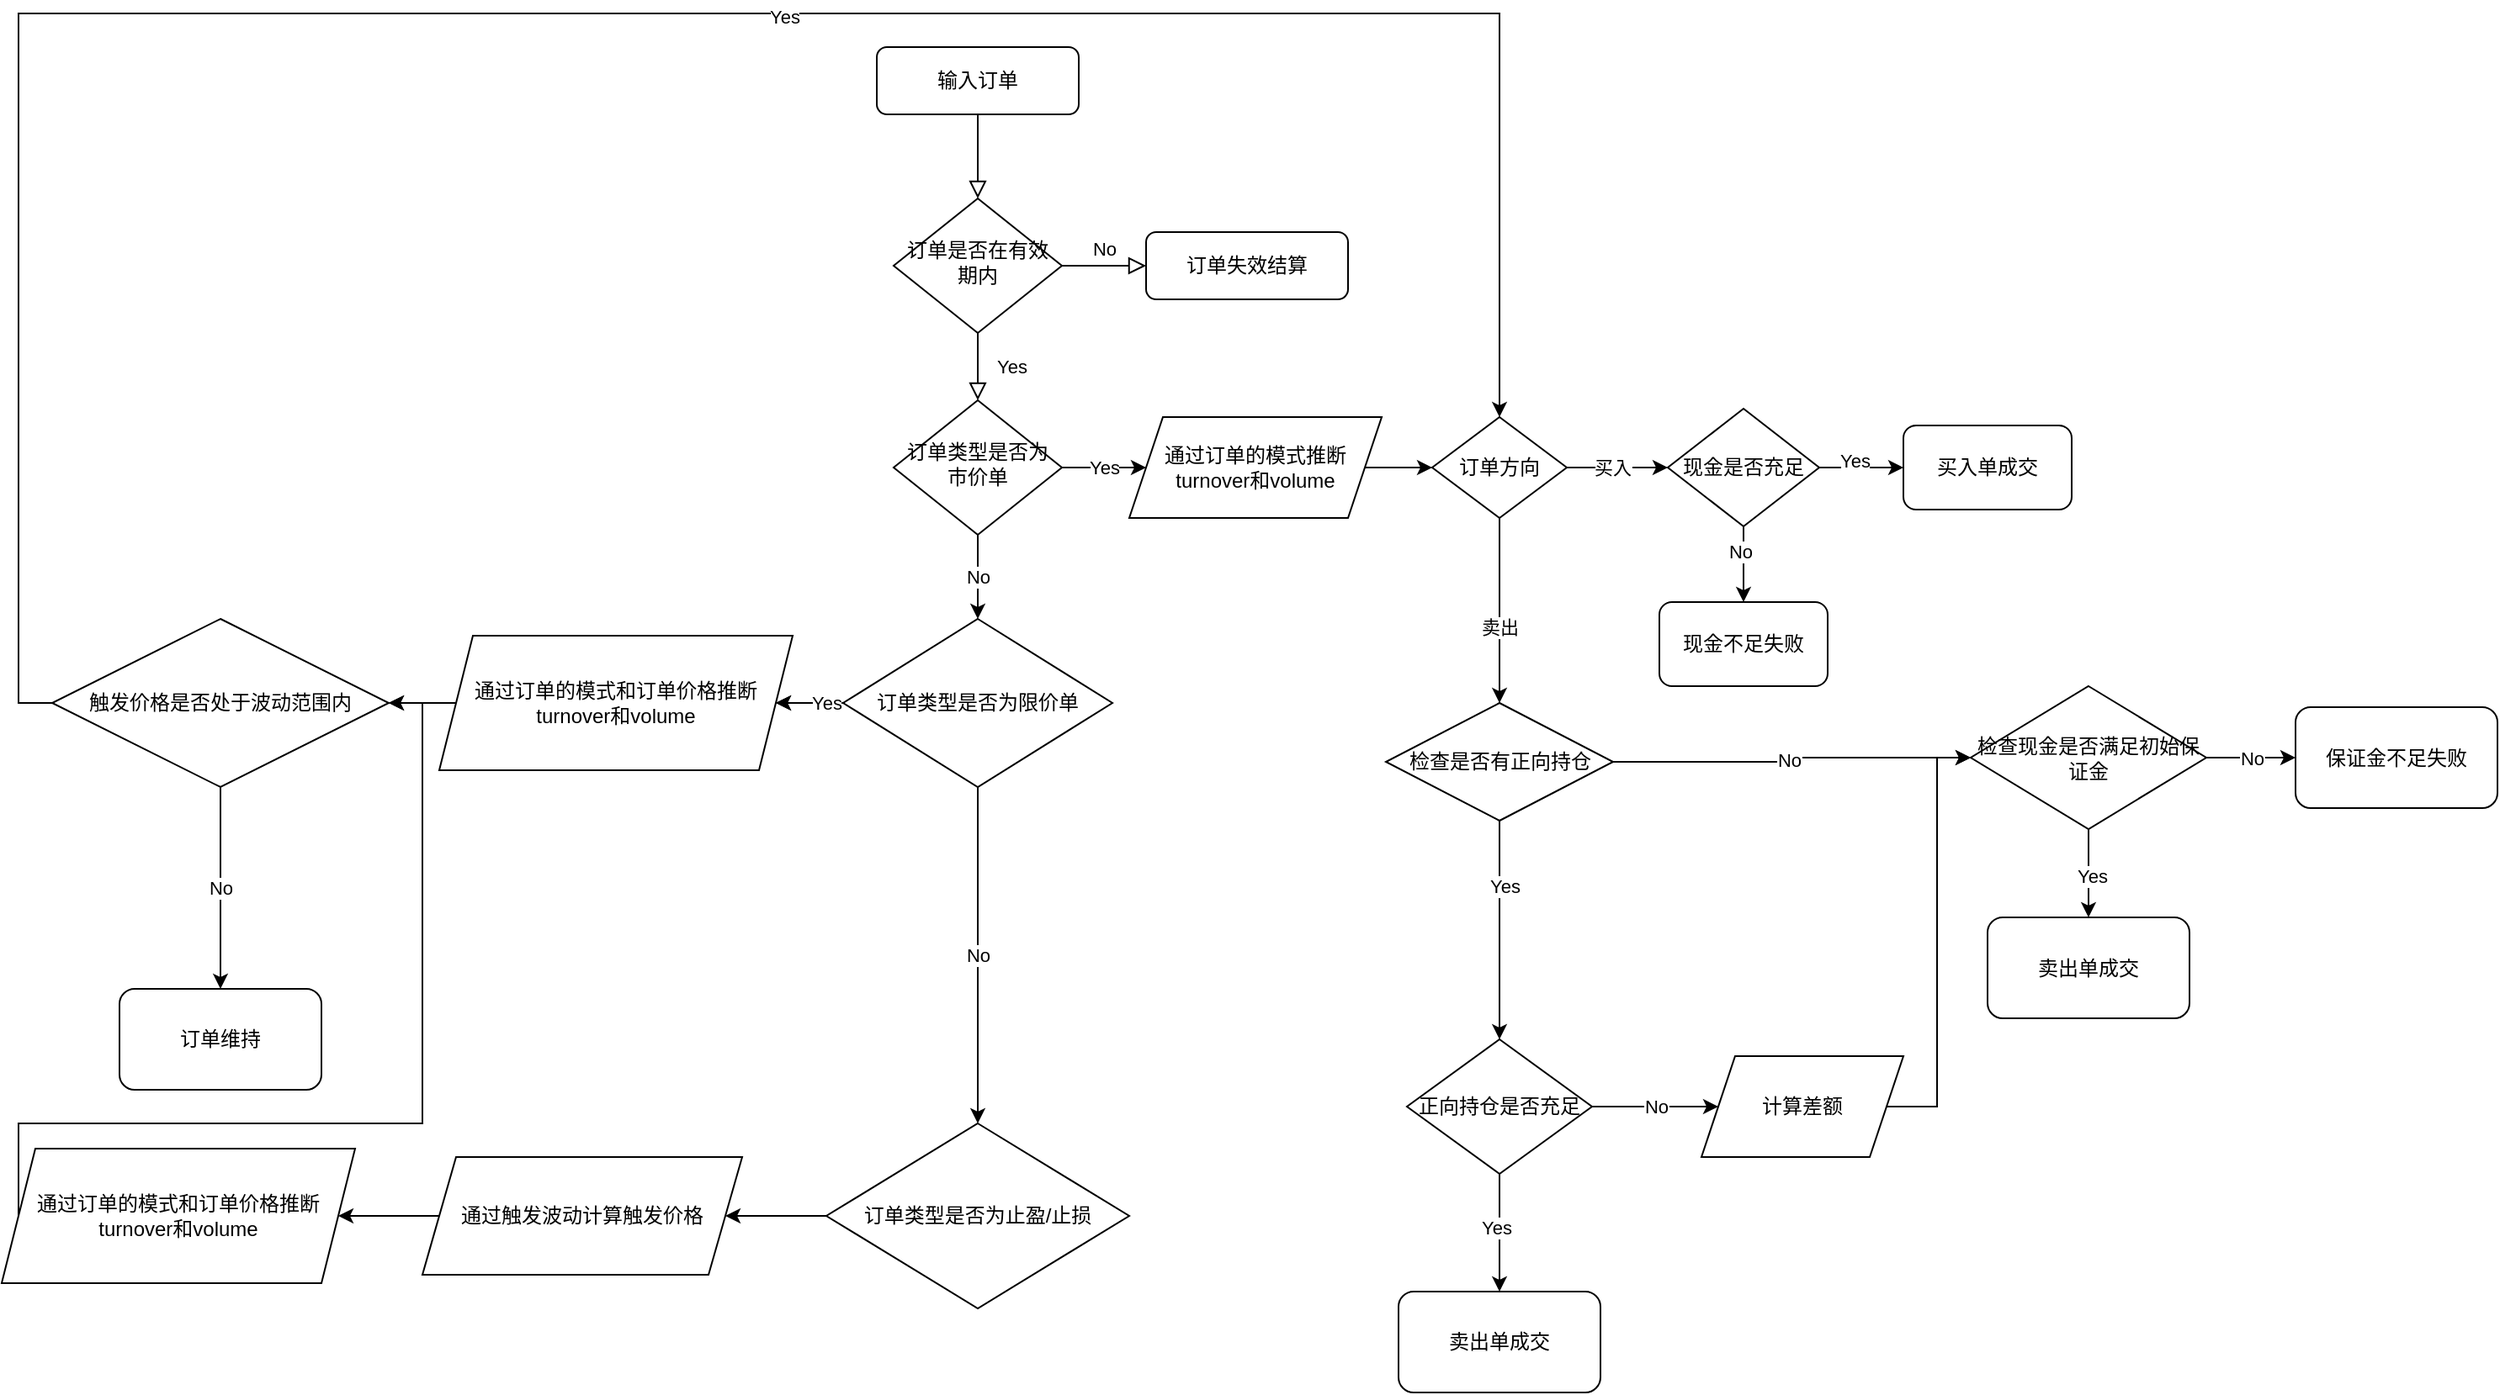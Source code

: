 <mxfile version="26.0.16">
  <diagram id="C5RBs43oDa-KdzZeNtuy" name="Page-1">
    <mxGraphModel dx="2006" dy="665" grid="1" gridSize="10" guides="1" tooltips="1" connect="1" arrows="1" fold="1" page="1" pageScale="1" pageWidth="827" pageHeight="1169" math="0" shadow="0">
      <root>
        <mxCell id="WIyWlLk6GJQsqaUBKTNV-0" />
        <mxCell id="WIyWlLk6GJQsqaUBKTNV-1" parent="WIyWlLk6GJQsqaUBKTNV-0" />
        <mxCell id="WIyWlLk6GJQsqaUBKTNV-2" value="" style="rounded=0;html=1;jettySize=auto;orthogonalLoop=1;fontSize=11;endArrow=block;endFill=0;endSize=8;strokeWidth=1;shadow=0;labelBackgroundColor=none;edgeStyle=orthogonalEdgeStyle;" parent="WIyWlLk6GJQsqaUBKTNV-1" source="WIyWlLk6GJQsqaUBKTNV-3" target="WIyWlLk6GJQsqaUBKTNV-6" edge="1">
          <mxGeometry relative="1" as="geometry" />
        </mxCell>
        <mxCell id="WIyWlLk6GJQsqaUBKTNV-3" value="输入订单" style="rounded=1;whiteSpace=wrap;html=1;fontSize=12;glass=0;strokeWidth=1;shadow=0;" parent="WIyWlLk6GJQsqaUBKTNV-1" vertex="1">
          <mxGeometry x="160" y="80" width="120" height="40" as="geometry" />
        </mxCell>
        <mxCell id="WIyWlLk6GJQsqaUBKTNV-4" value="Yes" style="rounded=0;html=1;jettySize=auto;orthogonalLoop=1;fontSize=11;endArrow=block;endFill=0;endSize=8;strokeWidth=1;shadow=0;labelBackgroundColor=none;edgeStyle=orthogonalEdgeStyle;" parent="WIyWlLk6GJQsqaUBKTNV-1" source="WIyWlLk6GJQsqaUBKTNV-6" target="WIyWlLk6GJQsqaUBKTNV-10" edge="1">
          <mxGeometry y="20" relative="1" as="geometry">
            <mxPoint as="offset" />
          </mxGeometry>
        </mxCell>
        <mxCell id="WIyWlLk6GJQsqaUBKTNV-5" value="No" style="edgeStyle=orthogonalEdgeStyle;rounded=0;html=1;jettySize=auto;orthogonalLoop=1;fontSize=11;endArrow=block;endFill=0;endSize=8;strokeWidth=1;shadow=0;labelBackgroundColor=none;" parent="WIyWlLk6GJQsqaUBKTNV-1" source="WIyWlLk6GJQsqaUBKTNV-6" target="WIyWlLk6GJQsqaUBKTNV-7" edge="1">
          <mxGeometry y="10" relative="1" as="geometry">
            <mxPoint as="offset" />
          </mxGeometry>
        </mxCell>
        <mxCell id="WIyWlLk6GJQsqaUBKTNV-6" value="订单是否在有效期内" style="rhombus;whiteSpace=wrap;html=1;shadow=0;fontFamily=Helvetica;fontSize=12;align=center;strokeWidth=1;spacing=6;spacingTop=-4;" parent="WIyWlLk6GJQsqaUBKTNV-1" vertex="1">
          <mxGeometry x="170" y="170" width="100" height="80" as="geometry" />
        </mxCell>
        <mxCell id="WIyWlLk6GJQsqaUBKTNV-7" value="订单失效结算" style="rounded=1;whiteSpace=wrap;html=1;fontSize=12;glass=0;strokeWidth=1;shadow=0;" parent="WIyWlLk6GJQsqaUBKTNV-1" vertex="1">
          <mxGeometry x="320" y="190" width="120" height="40" as="geometry" />
        </mxCell>
        <mxCell id="h7A2LRsJtxxZ7yJCECU2-5" value="Yes" style="edgeStyle=orthogonalEdgeStyle;rounded=0;orthogonalLoop=1;jettySize=auto;html=1;exitX=1;exitY=0.5;exitDx=0;exitDy=0;entryX=0;entryY=0.5;entryDx=0;entryDy=0;" edge="1" parent="WIyWlLk6GJQsqaUBKTNV-1" source="WIyWlLk6GJQsqaUBKTNV-10" target="h7A2LRsJtxxZ7yJCECU2-3">
          <mxGeometry relative="1" as="geometry" />
        </mxCell>
        <mxCell id="h7A2LRsJtxxZ7yJCECU2-70" value="No" style="edgeStyle=orthogonalEdgeStyle;rounded=0;orthogonalLoop=1;jettySize=auto;html=1;exitX=0.5;exitY=1;exitDx=0;exitDy=0;entryX=0.5;entryY=0;entryDx=0;entryDy=0;" edge="1" parent="WIyWlLk6GJQsqaUBKTNV-1" source="WIyWlLk6GJQsqaUBKTNV-10" target="h7A2LRsJtxxZ7yJCECU2-46">
          <mxGeometry relative="1" as="geometry" />
        </mxCell>
        <mxCell id="WIyWlLk6GJQsqaUBKTNV-10" value="订单类型是否为市价单" style="rhombus;whiteSpace=wrap;html=1;shadow=0;fontFamily=Helvetica;fontSize=12;align=center;strokeWidth=1;spacing=6;spacingTop=-4;" parent="WIyWlLk6GJQsqaUBKTNV-1" vertex="1">
          <mxGeometry x="170" y="290" width="100" height="80" as="geometry" />
        </mxCell>
        <mxCell id="h7A2LRsJtxxZ7yJCECU2-7" style="edgeStyle=orthogonalEdgeStyle;rounded=0;orthogonalLoop=1;jettySize=auto;html=1;exitX=1;exitY=0.5;exitDx=0;exitDy=0;entryX=0;entryY=0.5;entryDx=0;entryDy=0;" edge="1" parent="WIyWlLk6GJQsqaUBKTNV-1" source="h7A2LRsJtxxZ7yJCECU2-3" target="h7A2LRsJtxxZ7yJCECU2-6">
          <mxGeometry relative="1" as="geometry" />
        </mxCell>
        <mxCell id="h7A2LRsJtxxZ7yJCECU2-3" value="通过订单的模式推断turnover和volume" style="shape=parallelogram;perimeter=parallelogramPerimeter;whiteSpace=wrap;html=1;fixedSize=1;" vertex="1" parent="WIyWlLk6GJQsqaUBKTNV-1">
          <mxGeometry x="310" y="300" width="150" height="60" as="geometry" />
        </mxCell>
        <mxCell id="h7A2LRsJtxxZ7yJCECU2-9" style="edgeStyle=orthogonalEdgeStyle;rounded=0;orthogonalLoop=1;jettySize=auto;html=1;exitX=1;exitY=0.5;exitDx=0;exitDy=0;entryX=0;entryY=0.5;entryDx=0;entryDy=0;" edge="1" parent="WIyWlLk6GJQsqaUBKTNV-1" source="h7A2LRsJtxxZ7yJCECU2-6" target="h7A2LRsJtxxZ7yJCECU2-8">
          <mxGeometry relative="1" as="geometry" />
        </mxCell>
        <mxCell id="h7A2LRsJtxxZ7yJCECU2-10" value="买入" style="edgeLabel;html=1;align=center;verticalAlign=middle;resizable=0;points=[];" vertex="1" connectable="0" parent="h7A2LRsJtxxZ7yJCECU2-9">
          <mxGeometry x="-0.12" relative="1" as="geometry">
            <mxPoint as="offset" />
          </mxGeometry>
        </mxCell>
        <mxCell id="h7A2LRsJtxxZ7yJCECU2-12" style="edgeStyle=orthogonalEdgeStyle;rounded=0;orthogonalLoop=1;jettySize=auto;html=1;exitX=0.5;exitY=1;exitDx=0;exitDy=0;entryX=0.5;entryY=0;entryDx=0;entryDy=0;" edge="1" parent="WIyWlLk6GJQsqaUBKTNV-1" source="h7A2LRsJtxxZ7yJCECU2-6" target="h7A2LRsJtxxZ7yJCECU2-11">
          <mxGeometry relative="1" as="geometry" />
        </mxCell>
        <mxCell id="h7A2LRsJtxxZ7yJCECU2-13" value="卖出" style="edgeLabel;html=1;align=center;verticalAlign=middle;resizable=0;points=[];" vertex="1" connectable="0" parent="h7A2LRsJtxxZ7yJCECU2-12">
          <mxGeometry x="0.173" relative="1" as="geometry">
            <mxPoint as="offset" />
          </mxGeometry>
        </mxCell>
        <mxCell id="h7A2LRsJtxxZ7yJCECU2-6" value="订单方向" style="rhombus;whiteSpace=wrap;html=1;" vertex="1" parent="WIyWlLk6GJQsqaUBKTNV-1">
          <mxGeometry x="490" y="300" width="80" height="60" as="geometry" />
        </mxCell>
        <mxCell id="h7A2LRsJtxxZ7yJCECU2-15" style="edgeStyle=orthogonalEdgeStyle;rounded=0;orthogonalLoop=1;jettySize=auto;html=1;exitX=1;exitY=0.5;exitDx=0;exitDy=0;entryX=0;entryY=0.5;entryDx=0;entryDy=0;" edge="1" parent="WIyWlLk6GJQsqaUBKTNV-1" source="h7A2LRsJtxxZ7yJCECU2-8" target="h7A2LRsJtxxZ7yJCECU2-14">
          <mxGeometry relative="1" as="geometry" />
        </mxCell>
        <mxCell id="h7A2LRsJtxxZ7yJCECU2-17" value="Yes" style="edgeLabel;html=1;align=center;verticalAlign=middle;resizable=0;points=[];" vertex="1" connectable="0" parent="h7A2LRsJtxxZ7yJCECU2-15">
          <mxGeometry x="-0.152" y="4" relative="1" as="geometry">
            <mxPoint as="offset" />
          </mxGeometry>
        </mxCell>
        <mxCell id="h7A2LRsJtxxZ7yJCECU2-18" style="edgeStyle=orthogonalEdgeStyle;rounded=0;orthogonalLoop=1;jettySize=auto;html=1;exitX=0.5;exitY=1;exitDx=0;exitDy=0;entryX=0.5;entryY=0;entryDx=0;entryDy=0;" edge="1" parent="WIyWlLk6GJQsqaUBKTNV-1" source="h7A2LRsJtxxZ7yJCECU2-8" target="h7A2LRsJtxxZ7yJCECU2-16">
          <mxGeometry relative="1" as="geometry" />
        </mxCell>
        <mxCell id="h7A2LRsJtxxZ7yJCECU2-19" value="No" style="edgeLabel;html=1;align=center;verticalAlign=middle;resizable=0;points=[];" vertex="1" connectable="0" parent="h7A2LRsJtxxZ7yJCECU2-18">
          <mxGeometry x="-0.351" y="-2" relative="1" as="geometry">
            <mxPoint as="offset" />
          </mxGeometry>
        </mxCell>
        <mxCell id="h7A2LRsJtxxZ7yJCECU2-8" value="现金是否充足" style="rhombus;whiteSpace=wrap;html=1;" vertex="1" parent="WIyWlLk6GJQsqaUBKTNV-1">
          <mxGeometry x="630" y="295" width="90" height="70" as="geometry" />
        </mxCell>
        <mxCell id="h7A2LRsJtxxZ7yJCECU2-26" style="edgeStyle=orthogonalEdgeStyle;rounded=0;orthogonalLoop=1;jettySize=auto;html=1;exitX=1;exitY=0.5;exitDx=0;exitDy=0;entryX=0;entryY=0.5;entryDx=0;entryDy=0;" edge="1" parent="WIyWlLk6GJQsqaUBKTNV-1" source="h7A2LRsJtxxZ7yJCECU2-11" target="h7A2LRsJtxxZ7yJCECU2-23">
          <mxGeometry relative="1" as="geometry" />
        </mxCell>
        <mxCell id="h7A2LRsJtxxZ7yJCECU2-27" value="No" style="edgeLabel;html=1;align=center;verticalAlign=middle;resizable=0;points=[];" vertex="1" connectable="0" parent="h7A2LRsJtxxZ7yJCECU2-26">
          <mxGeometry x="-0.034" y="-4" relative="1" as="geometry">
            <mxPoint y="-5" as="offset" />
          </mxGeometry>
        </mxCell>
        <mxCell id="h7A2LRsJtxxZ7yJCECU2-34" style="edgeStyle=orthogonalEdgeStyle;rounded=0;orthogonalLoop=1;jettySize=auto;html=1;exitX=0.5;exitY=1;exitDx=0;exitDy=0;entryX=0.5;entryY=0;entryDx=0;entryDy=0;" edge="1" parent="WIyWlLk6GJQsqaUBKTNV-1" source="h7A2LRsJtxxZ7yJCECU2-11" target="h7A2LRsJtxxZ7yJCECU2-30">
          <mxGeometry relative="1" as="geometry" />
        </mxCell>
        <mxCell id="h7A2LRsJtxxZ7yJCECU2-35" value="Yes" style="edgeLabel;html=1;align=center;verticalAlign=middle;resizable=0;points=[];" vertex="1" connectable="0" parent="h7A2LRsJtxxZ7yJCECU2-34">
          <mxGeometry x="-0.405" y="3" relative="1" as="geometry">
            <mxPoint as="offset" />
          </mxGeometry>
        </mxCell>
        <mxCell id="h7A2LRsJtxxZ7yJCECU2-11" value="检查是否有正向持仓" style="rhombus;whiteSpace=wrap;html=1;" vertex="1" parent="WIyWlLk6GJQsqaUBKTNV-1">
          <mxGeometry x="462.5" y="470" width="135" height="70" as="geometry" />
        </mxCell>
        <mxCell id="h7A2LRsJtxxZ7yJCECU2-14" value="买入单成交" style="rounded=1;whiteSpace=wrap;html=1;" vertex="1" parent="WIyWlLk6GJQsqaUBKTNV-1">
          <mxGeometry x="770" y="305" width="100" height="50" as="geometry" />
        </mxCell>
        <mxCell id="h7A2LRsJtxxZ7yJCECU2-16" value="现金不足失败" style="rounded=1;whiteSpace=wrap;html=1;" vertex="1" parent="WIyWlLk6GJQsqaUBKTNV-1">
          <mxGeometry x="625" y="410" width="100" height="50" as="geometry" />
        </mxCell>
        <mxCell id="h7A2LRsJtxxZ7yJCECU2-29" value="No" style="edgeStyle=orthogonalEdgeStyle;rounded=0;orthogonalLoop=1;jettySize=auto;html=1;exitX=1;exitY=0.5;exitDx=0;exitDy=0;" edge="1" parent="WIyWlLk6GJQsqaUBKTNV-1" source="h7A2LRsJtxxZ7yJCECU2-23" target="h7A2LRsJtxxZ7yJCECU2-28">
          <mxGeometry relative="1" as="geometry" />
        </mxCell>
        <mxCell id="h7A2LRsJtxxZ7yJCECU2-32" style="edgeStyle=orthogonalEdgeStyle;rounded=0;orthogonalLoop=1;jettySize=auto;html=1;exitX=0.5;exitY=1;exitDx=0;exitDy=0;entryX=0.5;entryY=0;entryDx=0;entryDy=0;" edge="1" parent="WIyWlLk6GJQsqaUBKTNV-1" source="h7A2LRsJtxxZ7yJCECU2-23" target="h7A2LRsJtxxZ7yJCECU2-31">
          <mxGeometry relative="1" as="geometry" />
        </mxCell>
        <mxCell id="h7A2LRsJtxxZ7yJCECU2-33" value="Yes" style="edgeLabel;html=1;align=center;verticalAlign=middle;resizable=0;points=[];" vertex="1" connectable="0" parent="h7A2LRsJtxxZ7yJCECU2-32">
          <mxGeometry x="0.07" y="2" relative="1" as="geometry">
            <mxPoint as="offset" />
          </mxGeometry>
        </mxCell>
        <mxCell id="h7A2LRsJtxxZ7yJCECU2-23" value="检查现金是否满足初始保证金" style="rhombus;whiteSpace=wrap;html=1;" vertex="1" parent="WIyWlLk6GJQsqaUBKTNV-1">
          <mxGeometry x="810" y="460" width="140" height="85" as="geometry" />
        </mxCell>
        <mxCell id="h7A2LRsJtxxZ7yJCECU2-28" value="保证金不足失败" style="rounded=1;whiteSpace=wrap;html=1;" vertex="1" parent="WIyWlLk6GJQsqaUBKTNV-1">
          <mxGeometry x="1003" y="472.5" width="120" height="60" as="geometry" />
        </mxCell>
        <mxCell id="h7A2LRsJtxxZ7yJCECU2-37" style="edgeStyle=orthogonalEdgeStyle;rounded=0;orthogonalLoop=1;jettySize=auto;html=1;exitX=0.5;exitY=1;exitDx=0;exitDy=0;entryX=0.5;entryY=0;entryDx=0;entryDy=0;" edge="1" parent="WIyWlLk6GJQsqaUBKTNV-1" source="h7A2LRsJtxxZ7yJCECU2-30" target="h7A2LRsJtxxZ7yJCECU2-36">
          <mxGeometry relative="1" as="geometry" />
        </mxCell>
        <mxCell id="h7A2LRsJtxxZ7yJCECU2-38" value="Yes" style="edgeLabel;html=1;align=center;verticalAlign=middle;resizable=0;points=[];" vertex="1" connectable="0" parent="h7A2LRsJtxxZ7yJCECU2-37">
          <mxGeometry x="-0.08" y="-2" relative="1" as="geometry">
            <mxPoint as="offset" />
          </mxGeometry>
        </mxCell>
        <mxCell id="h7A2LRsJtxxZ7yJCECU2-41" value="No" style="edgeStyle=orthogonalEdgeStyle;rounded=0;orthogonalLoop=1;jettySize=auto;html=1;exitX=1;exitY=0.5;exitDx=0;exitDy=0;entryX=0;entryY=0.5;entryDx=0;entryDy=0;" edge="1" parent="WIyWlLk6GJQsqaUBKTNV-1" source="h7A2LRsJtxxZ7yJCECU2-30" target="h7A2LRsJtxxZ7yJCECU2-40">
          <mxGeometry relative="1" as="geometry" />
        </mxCell>
        <mxCell id="h7A2LRsJtxxZ7yJCECU2-30" value="正向持仓是否充足" style="rhombus;whiteSpace=wrap;html=1;" vertex="1" parent="WIyWlLk6GJQsqaUBKTNV-1">
          <mxGeometry x="475" y="670" width="110" height="80" as="geometry" />
        </mxCell>
        <mxCell id="h7A2LRsJtxxZ7yJCECU2-31" value="卖出单成交" style="rounded=1;whiteSpace=wrap;html=1;" vertex="1" parent="WIyWlLk6GJQsqaUBKTNV-1">
          <mxGeometry x="820" y="597.5" width="120" height="60" as="geometry" />
        </mxCell>
        <mxCell id="h7A2LRsJtxxZ7yJCECU2-36" value="卖出单成交" style="rounded=1;whiteSpace=wrap;html=1;" vertex="1" parent="WIyWlLk6GJQsqaUBKTNV-1">
          <mxGeometry x="470" y="820" width="120" height="60" as="geometry" />
        </mxCell>
        <mxCell id="h7A2LRsJtxxZ7yJCECU2-44" style="edgeStyle=orthogonalEdgeStyle;rounded=0;orthogonalLoop=1;jettySize=auto;html=1;exitX=1;exitY=0.5;exitDx=0;exitDy=0;entryX=0;entryY=0.5;entryDx=0;entryDy=0;" edge="1" parent="WIyWlLk6GJQsqaUBKTNV-1" source="h7A2LRsJtxxZ7yJCECU2-40" target="h7A2LRsJtxxZ7yJCECU2-23">
          <mxGeometry relative="1" as="geometry" />
        </mxCell>
        <mxCell id="h7A2LRsJtxxZ7yJCECU2-40" value="计算差额" style="shape=parallelogram;perimeter=parallelogramPerimeter;whiteSpace=wrap;html=1;fixedSize=1;" vertex="1" parent="WIyWlLk6GJQsqaUBKTNV-1">
          <mxGeometry x="650" y="680" width="120" height="60" as="geometry" />
        </mxCell>
        <mxCell id="h7A2LRsJtxxZ7yJCECU2-50" style="edgeStyle=orthogonalEdgeStyle;rounded=0;orthogonalLoop=1;jettySize=auto;html=1;exitX=0;exitY=0.5;exitDx=0;exitDy=0;entryX=1;entryY=0.5;entryDx=0;entryDy=0;" edge="1" parent="WIyWlLk6GJQsqaUBKTNV-1" source="h7A2LRsJtxxZ7yJCECU2-46" target="h7A2LRsJtxxZ7yJCECU2-49">
          <mxGeometry relative="1" as="geometry" />
        </mxCell>
        <mxCell id="h7A2LRsJtxxZ7yJCECU2-51" value="Yes" style="edgeStyle=orthogonalEdgeStyle;rounded=0;orthogonalLoop=1;jettySize=auto;html=1;" edge="1" parent="WIyWlLk6GJQsqaUBKTNV-1" source="h7A2LRsJtxxZ7yJCECU2-46" target="h7A2LRsJtxxZ7yJCECU2-49">
          <mxGeometry relative="1" as="geometry" />
        </mxCell>
        <mxCell id="h7A2LRsJtxxZ7yJCECU2-69" value="No" style="edgeStyle=orthogonalEdgeStyle;rounded=0;orthogonalLoop=1;jettySize=auto;html=1;exitX=0.5;exitY=1;exitDx=0;exitDy=0;entryX=0.5;entryY=0;entryDx=0;entryDy=0;" edge="1" parent="WIyWlLk6GJQsqaUBKTNV-1" source="h7A2LRsJtxxZ7yJCECU2-46" target="h7A2LRsJtxxZ7yJCECU2-68">
          <mxGeometry relative="1" as="geometry" />
        </mxCell>
        <mxCell id="h7A2LRsJtxxZ7yJCECU2-46" value="订单类型是否为限价单" style="rhombus;whiteSpace=wrap;html=1;" vertex="1" parent="WIyWlLk6GJQsqaUBKTNV-1">
          <mxGeometry x="140" y="420" width="160" height="100" as="geometry" />
        </mxCell>
        <mxCell id="h7A2LRsJtxxZ7yJCECU2-62" style="edgeStyle=orthogonalEdgeStyle;rounded=0;orthogonalLoop=1;jettySize=auto;html=1;exitX=0;exitY=0.5;exitDx=0;exitDy=0;entryX=1;entryY=0.5;entryDx=0;entryDy=0;" edge="1" parent="WIyWlLk6GJQsqaUBKTNV-1" source="h7A2LRsJtxxZ7yJCECU2-49" target="h7A2LRsJtxxZ7yJCECU2-54">
          <mxGeometry relative="1" as="geometry" />
        </mxCell>
        <mxCell id="h7A2LRsJtxxZ7yJCECU2-49" value="通过订单的模式和订单价格推断turnover和volume" style="shape=parallelogram;perimeter=parallelogramPerimeter;whiteSpace=wrap;html=1;fixedSize=1;" vertex="1" parent="WIyWlLk6GJQsqaUBKTNV-1">
          <mxGeometry x="-100" y="430" width="210" height="80" as="geometry" />
        </mxCell>
        <mxCell id="h7A2LRsJtxxZ7yJCECU2-61" value="No" style="edgeStyle=orthogonalEdgeStyle;rounded=0;orthogonalLoop=1;jettySize=auto;html=1;exitX=0.5;exitY=1;exitDx=0;exitDy=0;entryX=0.5;entryY=0;entryDx=0;entryDy=0;" edge="1" parent="WIyWlLk6GJQsqaUBKTNV-1" source="h7A2LRsJtxxZ7yJCECU2-54" target="h7A2LRsJtxxZ7yJCECU2-60">
          <mxGeometry relative="1" as="geometry" />
        </mxCell>
        <mxCell id="h7A2LRsJtxxZ7yJCECU2-66" style="edgeStyle=orthogonalEdgeStyle;rounded=0;orthogonalLoop=1;jettySize=auto;html=1;exitX=0;exitY=0.5;exitDx=0;exitDy=0;entryX=0.5;entryY=0;entryDx=0;entryDy=0;" edge="1" parent="WIyWlLk6GJQsqaUBKTNV-1" source="h7A2LRsJtxxZ7yJCECU2-54" target="h7A2LRsJtxxZ7yJCECU2-6">
          <mxGeometry relative="1" as="geometry">
            <Array as="points">
              <mxPoint x="-350" y="470" />
              <mxPoint x="-350" y="60" />
              <mxPoint x="530" y="60" />
            </Array>
          </mxGeometry>
        </mxCell>
        <mxCell id="h7A2LRsJtxxZ7yJCECU2-67" value="Yes" style="edgeLabel;html=1;align=center;verticalAlign=middle;resizable=0;points=[];" vertex="1" connectable="0" parent="h7A2LRsJtxxZ7yJCECU2-66">
          <mxGeometry x="0.141" y="-2" relative="1" as="geometry">
            <mxPoint as="offset" />
          </mxGeometry>
        </mxCell>
        <mxCell id="h7A2LRsJtxxZ7yJCECU2-54" value="触发价格是否处于波动范围内" style="rhombus;whiteSpace=wrap;html=1;" vertex="1" parent="WIyWlLk6GJQsqaUBKTNV-1">
          <mxGeometry x="-330" y="420" width="200" height="100" as="geometry" />
        </mxCell>
        <mxCell id="h7A2LRsJtxxZ7yJCECU2-60" value="订单维持" style="rounded=1;whiteSpace=wrap;html=1;" vertex="1" parent="WIyWlLk6GJQsqaUBKTNV-1">
          <mxGeometry x="-290" y="640" width="120" height="60" as="geometry" />
        </mxCell>
        <mxCell id="h7A2LRsJtxxZ7yJCECU2-75" style="edgeStyle=orthogonalEdgeStyle;rounded=0;orthogonalLoop=1;jettySize=auto;html=1;exitX=0;exitY=0.5;exitDx=0;exitDy=0;entryX=1;entryY=0.5;entryDx=0;entryDy=0;" edge="1" parent="WIyWlLk6GJQsqaUBKTNV-1" source="h7A2LRsJtxxZ7yJCECU2-68" target="h7A2LRsJtxxZ7yJCECU2-73">
          <mxGeometry relative="1" as="geometry" />
        </mxCell>
        <mxCell id="h7A2LRsJtxxZ7yJCECU2-68" value="订单类型是否为止盈/止损" style="rhombus;whiteSpace=wrap;html=1;" vertex="1" parent="WIyWlLk6GJQsqaUBKTNV-1">
          <mxGeometry x="130" y="720" width="180" height="110" as="geometry" />
        </mxCell>
        <mxCell id="h7A2LRsJtxxZ7yJCECU2-76" style="edgeStyle=orthogonalEdgeStyle;rounded=0;orthogonalLoop=1;jettySize=auto;html=1;exitX=0;exitY=0.5;exitDx=0;exitDy=0;entryX=1;entryY=0.5;entryDx=0;entryDy=0;" edge="1" parent="WIyWlLk6GJQsqaUBKTNV-1" source="h7A2LRsJtxxZ7yJCECU2-73" target="h7A2LRsJtxxZ7yJCECU2-74">
          <mxGeometry relative="1" as="geometry" />
        </mxCell>
        <mxCell id="h7A2LRsJtxxZ7yJCECU2-73" value="通过触发波动计算触发价格" style="shape=parallelogram;perimeter=parallelogramPerimeter;whiteSpace=wrap;html=1;fixedSize=1;" vertex="1" parent="WIyWlLk6GJQsqaUBKTNV-1">
          <mxGeometry x="-110" y="740" width="190" height="70" as="geometry" />
        </mxCell>
        <mxCell id="h7A2LRsJtxxZ7yJCECU2-77" style="edgeStyle=orthogonalEdgeStyle;rounded=0;orthogonalLoop=1;jettySize=auto;html=1;exitX=0;exitY=0.5;exitDx=0;exitDy=0;entryX=1;entryY=0.5;entryDx=0;entryDy=0;" edge="1" parent="WIyWlLk6GJQsqaUBKTNV-1" source="h7A2LRsJtxxZ7yJCECU2-74" target="h7A2LRsJtxxZ7yJCECU2-54">
          <mxGeometry relative="1" as="geometry">
            <Array as="points">
              <mxPoint x="-350" y="720" />
              <mxPoint x="-110" y="720" />
              <mxPoint x="-110" y="470" />
            </Array>
          </mxGeometry>
        </mxCell>
        <mxCell id="h7A2LRsJtxxZ7yJCECU2-74" value="通过订单的模式和订单价格推断turnover和volume" style="shape=parallelogram;perimeter=parallelogramPerimeter;whiteSpace=wrap;html=1;fixedSize=1;" vertex="1" parent="WIyWlLk6GJQsqaUBKTNV-1">
          <mxGeometry x="-360" y="735" width="210" height="80" as="geometry" />
        </mxCell>
      </root>
    </mxGraphModel>
  </diagram>
</mxfile>
